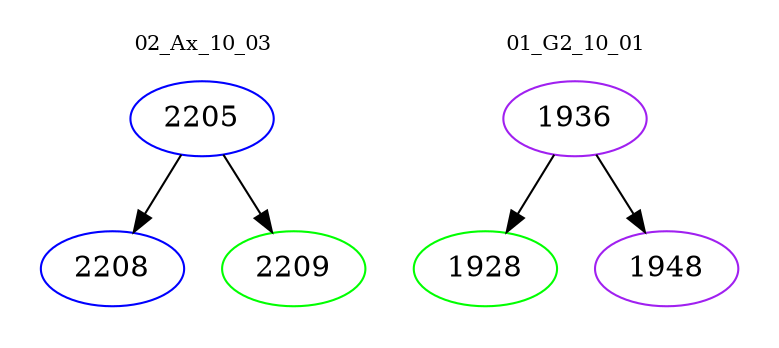 digraph{
subgraph cluster_0 {
color = white
label = "02_Ax_10_03";
fontsize=10;
T0_2205 [label="2205", color="blue"]
T0_2205 -> T0_2208 [color="black"]
T0_2208 [label="2208", color="blue"]
T0_2205 -> T0_2209 [color="black"]
T0_2209 [label="2209", color="green"]
}
subgraph cluster_1 {
color = white
label = "01_G2_10_01";
fontsize=10;
T1_1936 [label="1936", color="purple"]
T1_1936 -> T1_1928 [color="black"]
T1_1928 [label="1928", color="green"]
T1_1936 -> T1_1948 [color="black"]
T1_1948 [label="1948", color="purple"]
}
}
